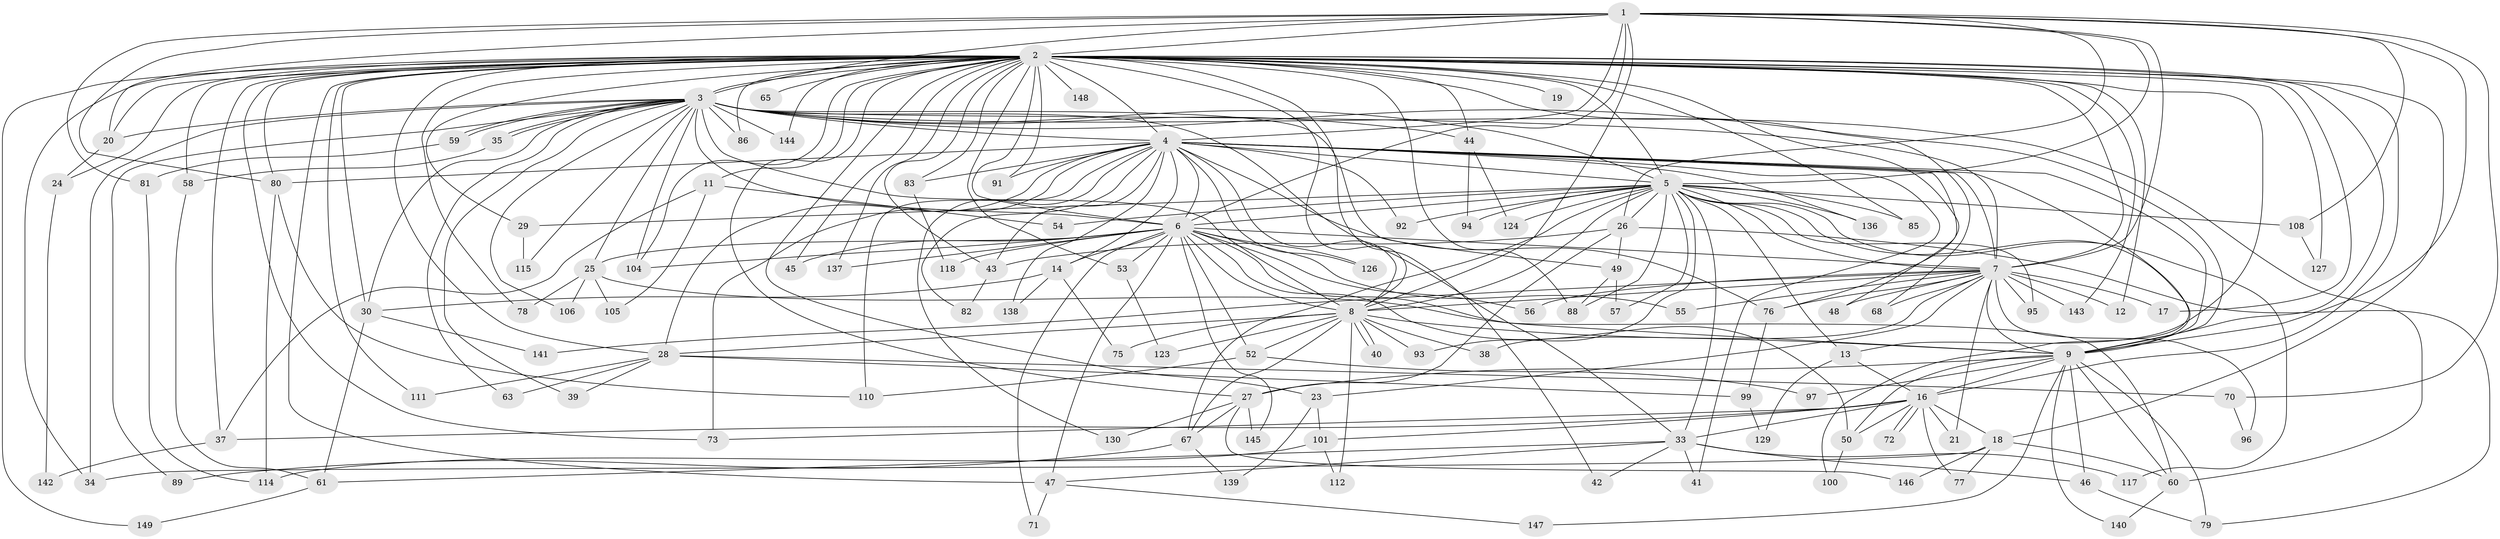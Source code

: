 // Generated by graph-tools (version 1.1) at 2025/23/03/03/25 07:23:46]
// undirected, 116 vertices, 269 edges
graph export_dot {
graph [start="1"]
  node [color=gray90,style=filled];
  1 [super="+84"];
  2 [super="+10"];
  3 [super="+74"];
  4 [super="+32"];
  5 [super="+15"];
  6 [super="+107"];
  7 [super="+22"];
  8 [super="+121"];
  9 [super="+133"];
  11 [super="+128"];
  12;
  13;
  14 [super="+103"];
  16 [super="+31"];
  17;
  18 [super="+102"];
  19;
  20 [super="+113"];
  21;
  23;
  24;
  25 [super="+132"];
  26 [super="+98"];
  27 [super="+62"];
  28 [super="+36"];
  29;
  30 [super="+122"];
  33 [super="+51"];
  34 [super="+64"];
  35;
  37 [super="+119"];
  38;
  39;
  40;
  41;
  42;
  43 [super="+131"];
  44;
  45;
  46;
  47 [super="+69"];
  48;
  49;
  50 [super="+66"];
  52 [super="+135"];
  53;
  54;
  55;
  56;
  57;
  58;
  59;
  60;
  61;
  63;
  65;
  67 [super="+134"];
  68;
  70;
  71;
  72;
  73 [super="+116"];
  75;
  76 [super="+87"];
  77;
  78;
  79;
  80 [super="+90"];
  81 [super="+120"];
  82;
  83;
  85;
  86 [super="+125"];
  88 [super="+109"];
  89;
  91;
  92;
  93;
  94;
  95;
  96;
  97;
  99;
  100;
  101;
  104;
  105;
  106;
  108;
  110;
  111;
  112;
  114;
  115;
  117;
  118;
  123;
  124;
  126;
  127;
  129;
  130;
  136;
  137;
  138;
  139;
  140;
  141;
  142;
  143;
  144;
  145;
  146;
  147;
  148;
  149;
  1 -- 2 [weight=3];
  1 -- 3;
  1 -- 4;
  1 -- 5;
  1 -- 6;
  1 -- 7;
  1 -- 8;
  1 -- 9;
  1 -- 26;
  1 -- 70;
  1 -- 81;
  1 -- 108;
  1 -- 80;
  1 -- 20;
  2 -- 3 [weight=2];
  2 -- 4 [weight=3];
  2 -- 5 [weight=2];
  2 -- 6 [weight=2];
  2 -- 7 [weight=2];
  2 -- 8 [weight=2];
  2 -- 9 [weight=3];
  2 -- 16;
  2 -- 18;
  2 -- 19 [weight=2];
  2 -- 20;
  2 -- 23;
  2 -- 24;
  2 -- 29;
  2 -- 30;
  2 -- 42;
  2 -- 45;
  2 -- 53;
  2 -- 58;
  2 -- 65 [weight=2];
  2 -- 68;
  2 -- 78;
  2 -- 80;
  2 -- 85;
  2 -- 86;
  2 -- 104;
  2 -- 127;
  2 -- 137;
  2 -- 149;
  2 -- 11 [weight=2];
  2 -- 12;
  2 -- 13;
  2 -- 143;
  2 -- 144;
  2 -- 17;
  2 -- 148;
  2 -- 27;
  2 -- 34;
  2 -- 37;
  2 -- 44;
  2 -- 47;
  2 -- 73;
  2 -- 83;
  2 -- 88;
  2 -- 91;
  2 -- 111;
  2 -- 28;
  2 -- 76;
  2 -- 43;
  3 -- 4 [weight=2];
  3 -- 5 [weight=2];
  3 -- 6;
  3 -- 7;
  3 -- 8;
  3 -- 9;
  3 -- 20;
  3 -- 25;
  3 -- 30;
  3 -- 33;
  3 -- 34;
  3 -- 35;
  3 -- 35;
  3 -- 39;
  3 -- 44;
  3 -- 49;
  3 -- 59;
  3 -- 59;
  3 -- 60;
  3 -- 63;
  3 -- 86;
  3 -- 89;
  3 -- 104;
  3 -- 106;
  3 -- 115;
  3 -- 144;
  4 -- 5;
  4 -- 6;
  4 -- 7;
  4 -- 8;
  4 -- 9;
  4 -- 14;
  4 -- 28;
  4 -- 41;
  4 -- 43;
  4 -- 48;
  4 -- 73;
  4 -- 76;
  4 -- 80;
  4 -- 82;
  4 -- 83;
  4 -- 91;
  4 -- 92;
  4 -- 100;
  4 -- 110;
  4 -- 126;
  4 -- 130;
  4 -- 136;
  4 -- 138;
  5 -- 6;
  5 -- 7;
  5 -- 8;
  5 -- 9;
  5 -- 13;
  5 -- 33;
  5 -- 57;
  5 -- 67;
  5 -- 85;
  5 -- 92;
  5 -- 93;
  5 -- 95;
  5 -- 108;
  5 -- 124;
  5 -- 136;
  5 -- 117;
  5 -- 54;
  5 -- 26;
  5 -- 29;
  5 -- 94;
  5 -- 88;
  6 -- 7;
  6 -- 8;
  6 -- 9;
  6 -- 14;
  6 -- 25;
  6 -- 45;
  6 -- 47;
  6 -- 52;
  6 -- 53;
  6 -- 55;
  6 -- 56;
  6 -- 71;
  6 -- 118;
  6 -- 126;
  6 -- 137;
  6 -- 145;
  6 -- 104;
  6 -- 50;
  7 -- 8;
  7 -- 9 [weight=2];
  7 -- 12;
  7 -- 17;
  7 -- 21;
  7 -- 38;
  7 -- 48;
  7 -- 55;
  7 -- 56;
  7 -- 68;
  7 -- 76;
  7 -- 95;
  7 -- 96;
  7 -- 141;
  7 -- 143;
  7 -- 23;
  8 -- 9;
  8 -- 28;
  8 -- 38;
  8 -- 40;
  8 -- 40;
  8 -- 52;
  8 -- 75;
  8 -- 93;
  8 -- 112;
  8 -- 123;
  8 -- 67;
  9 -- 46;
  9 -- 50;
  9 -- 60;
  9 -- 79;
  9 -- 97;
  9 -- 140;
  9 -- 147;
  9 -- 27;
  9 -- 16;
  11 -- 54;
  11 -- 105;
  11 -- 37;
  13 -- 16;
  13 -- 129;
  14 -- 75;
  14 -- 138;
  14 -- 30;
  16 -- 18;
  16 -- 21;
  16 -- 37;
  16 -- 50;
  16 -- 72;
  16 -- 72;
  16 -- 77;
  16 -- 101;
  16 -- 33;
  16 -- 73;
  18 -- 77;
  18 -- 146;
  18 -- 34;
  18 -- 60;
  20 -- 24;
  23 -- 101;
  23 -- 139;
  24 -- 142;
  25 -- 78;
  25 -- 105;
  25 -- 106;
  25 -- 60;
  26 -- 27;
  26 -- 43;
  26 -- 49;
  26 -- 79;
  27 -- 130;
  27 -- 145;
  27 -- 146;
  27 -- 67;
  28 -- 39;
  28 -- 63;
  28 -- 111;
  28 -- 99;
  28 -- 70;
  29 -- 115;
  30 -- 61;
  30 -- 141;
  33 -- 41;
  33 -- 42;
  33 -- 46;
  33 -- 61;
  33 -- 117;
  33 -- 47;
  35 -- 58;
  37 -- 142;
  43 -- 82;
  44 -- 94;
  44 -- 124;
  46 -- 79;
  47 -- 71;
  47 -- 147;
  49 -- 57;
  49 -- 88;
  50 -- 100;
  52 -- 97;
  52 -- 110;
  53 -- 123;
  58 -- 61;
  59 -- 81;
  60 -- 140;
  61 -- 149;
  67 -- 89;
  67 -- 139;
  70 -- 96;
  76 -- 99;
  80 -- 110;
  80 -- 114;
  81 -- 114;
  83 -- 118;
  99 -- 129;
  101 -- 112;
  101 -- 114;
  108 -- 127;
}

